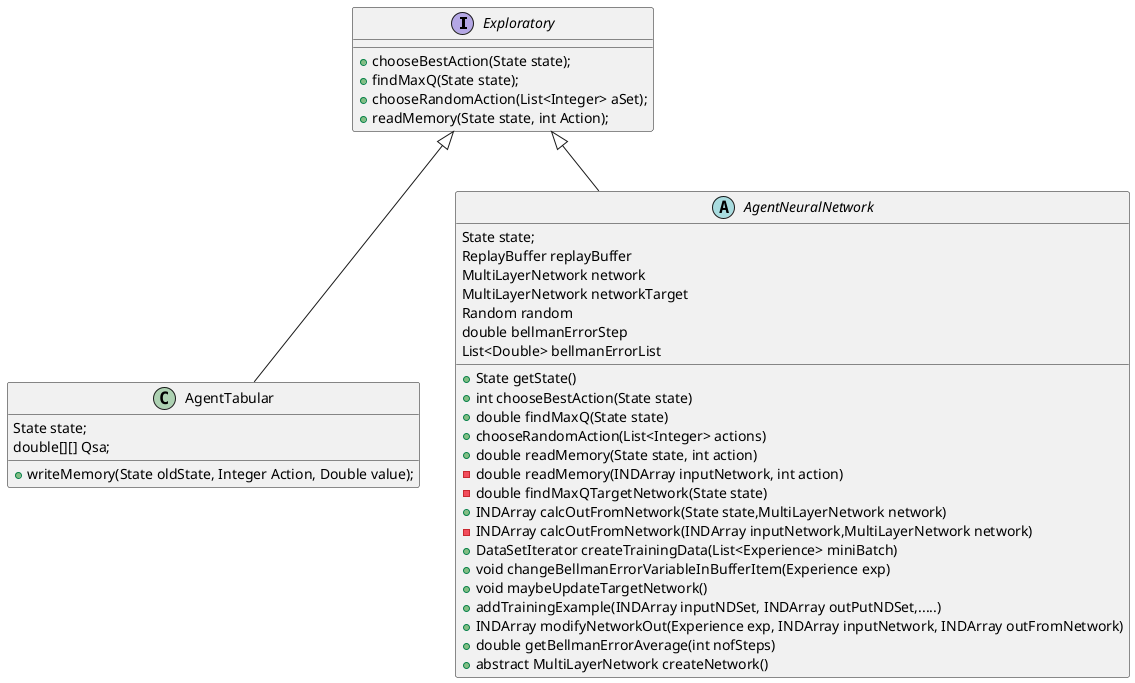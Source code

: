 @startuml
'https://plantuml.com/class-diagram

interface Exploratory {
    + chooseBestAction(State state);
    + findMaxQ(State state);
    + chooseRandomAction(List<Integer> aSet);
    + readMemory(State state, int Action);
}

class AgentTabular {
State state;
double[][] Qsa;
+ writeMemory(State oldState, Integer Action, Double value);
}

abstract class AgentNeuralNetwork {
State state;
ReplayBuffer replayBuffer
MultiLayerNetwork network
MultiLayerNetwork networkTarget
Random random
double bellmanErrorStep
List<Double> bellmanErrorList

+ State getState()
+ int chooseBestAction(State state)
+ double findMaxQ(State state)
+ chooseRandomAction(List<Integer> actions)
+ double readMemory(State state, int action)
- double readMemory(INDArray inputNetwork, int action)
- double findMaxQTargetNetwork(State state)
+ INDArray calcOutFromNetwork(State state,MultiLayerNetwork network)
- INDArray calcOutFromNetwork(INDArray inputNetwork,MultiLayerNetwork network)
+ DataSetIterator createTrainingData(List<Experience> miniBatch)
+ void changeBellmanErrorVariableInBufferItem(Experience exp)
+ void maybeUpdateTargetNetwork()
+ addTrainingExample(INDArray inputNDSet, INDArray outPutNDSet,.....)
+ INDArray modifyNetworkOut(Experience exp, INDArray inputNetwork, INDArray outFromNetwork)
+ double getBellmanErrorAverage(int nofSteps)
+ abstract MultiLayerNetwork createNetwork()
}

Exploratory  <|-- AgentTabular
Exploratory  <|-- AgentNeuralNetwork

@enduml